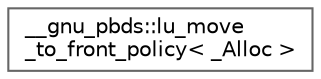 digraph "Graphical Class Hierarchy"
{
 // LATEX_PDF_SIZE
  bgcolor="transparent";
  edge [fontname=Helvetica,fontsize=10,labelfontname=Helvetica,labelfontsize=10];
  node [fontname=Helvetica,fontsize=10,shape=box,height=0.2,width=0.4];
  rankdir="LR";
  Node0 [id="Node000000",label="__gnu_pbds::lu_move\l_to_front_policy\< _Alloc \>",height=0.2,width=0.4,color="grey40", fillcolor="white", style="filled",URL="$class____gnu__pbds_1_1lu__move__to__front__policy.html",tooltip=" "];
}
